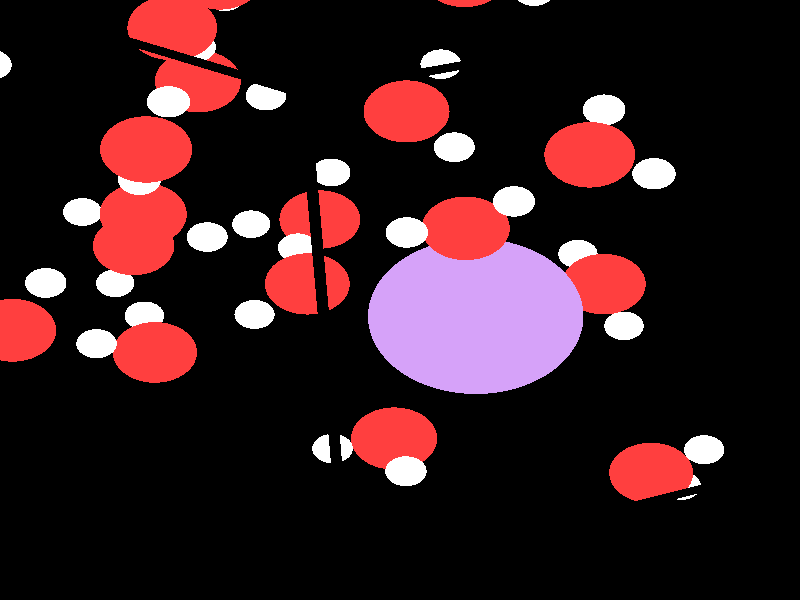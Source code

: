 #include "colors.inc"
#include "finish.inc"

global_settings {assumed_gamma 1 max_trace_level 6}
background {color White transmit 1.0}
camera {perspective
  right -9.58*x up 9.96*y
  direction 50.00*z
  location <0,0,50.00> look_at <0,0,0>}
light_source {<  2.00,   3.00,  40.00> color White
  area_light <0.70, 0, 0>, <0, 0.70, 0>, 3, 3
  adaptive 1 jitter}

#declare vmd = finish {ambient 0.0 diffuse 0.65 phong 0.1 phong_size 40.0 specular 0.5 }
#declare simple = finish {phong 0.7}
#declare ase2 = finish {ambient 0.05 brilliance 3 diffuse 0.6 metallic specular 0.7 roughness 0.04 reflection 0.15}
#declare glass2 = finish {ambient 0.01 diffuse 0.3 specular 1.0 reflection 0.25 roughness 0.001}
#declare glass = finish {ambient 0.05 diffuse 0.3 specular 1.0 roughness 0.001}
#declare ase3 = finish {ambient 0.15 brilliance 2 diffuse 0.6 metallic specular 1.0 roughness 0.001 reflection 0.0}
#declare pale = finish {ambient 0.5 diffuse 0.85 roughness 0.001 specular 0.200 }
#declare jmol = finish {ambient 0.2 diffuse 0.6 specular 1 roughness 0.001 metallic}
#declare intermediate = finish {ambient 0.3 diffuse 0.6 specular 0.1 roughness 0.04}
#declare Rcell = 0.070;
#declare Rbond = 0.100;

#macro atom(LOC, R, COL, TRANS, FIN)
  sphere{LOC, R texture{pigment{color COL transmit TRANS} finish{FIN}}}
#end
#macro constrain(LOC, R, COL, TRANS FIN)
union{torus{R, Rcell rotate 45*z texture{pigment{color COL transmit TRANS} finish{FIN}}}
      torus{R, Rcell rotate -45*z texture{pigment{color COL transmit TRANS} finish{FIN}}}
      translate LOC}
#end

cylinder {<  1.31,   8.08, -11.49>, <  6.28,   5.61,  -4.47>, Rcell pigment {Black}}
cylinder {< -6.13,   5.90,  -7.00>, < -1.15,   3.42,   0.03>, Rcell pigment {Black}}
cylinder {< -5.65,  -2.43, -10.26>, < -0.68,  -4.90,  -3.24>, Rcell pigment {Black}}
cylinder {<  1.78,  -0.25, -14.76>, <  6.75,  -2.72,  -7.73>, Rcell pigment {Black}}
cylinder {<  1.31,   8.08, -11.49>, < -6.13,   5.90,  -7.00>, Rcell pigment {Black}}
cylinder {<  6.28,   5.61,  -4.47>, < -1.15,   3.42,   0.03>, Rcell pigment {Black}}
cylinder {<  6.75,  -2.72,  -7.73>, < -0.68,  -4.90,  -3.24>, Rcell pigment {Black}}
cylinder {<  1.78,  -0.25, -14.76>, < -5.65,  -2.43, -10.26>, Rcell pigment {Black}}
cylinder {<  1.31,   8.08, -11.49>, <  1.78,  -0.25, -14.76>, Rcell pigment {Black}}
cylinder {<  6.28,   5.61,  -4.47>, <  6.75,  -2.72,  -7.73>, Rcell pigment {Black}}
cylinder {< -1.15,   3.42,   0.03>, < -0.68,  -4.90,  -3.24>, Rcell pigment {Black}}
cylinder {< -6.13,   5.90,  -7.00>, < -5.65,  -2.43, -10.26>, Rcell pigment {Black}}
atom(< -2.78,   4.17,  -7.44>, 0.59, rgb <1.00, 0.05, 0.05>, 0.0, ase2) // #0 
atom(< -7.55,   1.73,  -5.48>, 0.59, rgb <1.00, 0.05, 0.05>, 0.0, ase2) // #1 
atom(< -2.54,   6.26,  -8.78>, 0.59, rgb <1.00, 0.05, 0.05>, 0.0, ase2) // #2 
atom(<  0.09,   3.59,  -7.35>, 0.59, rgb <1.00, 0.05, 0.05>, 0.0, ase2) // #3 
atom(<  2.47,   2.62,  -4.36>, 0.59, rgb <1.00, 0.05, 0.05>, 0.0, ase2) // #4 
atom(< -1.29,   0.31,  -8.10>, 0.59, rgb <1.00, 0.05, 0.05>, 0.0, ase2) // #5 
atom(< -5.26,  -0.57,  -6.68>, 0.59, rgb <1.00, 0.05, 0.05>, 0.0, ase2) // #6 
atom(< -3.26,   2.68,  -3.63>, 0.59, rgb <1.00, 0.05, 0.05>, 0.0, ase2) // #7 
atom(<  3.54,  -3.38,  -8.86>, 0.59, rgb <1.00, 0.05, 0.05>, 0.0, ase2) // #8 
atom(< -3.44,  -1.02,  -8.61>, 0.59, rgb <1.00, 0.05, 0.05>, 0.0, ase2) // #9 
atom(< -6.48,   4.22,  -5.45>, 0.59, rgb <1.00, 0.05, 0.05>, 0.0, ase2) // #10 
atom(< -1.17,   1.63, -10.98>, 0.59, rgb <1.00, 0.05, 0.05>, 0.0, ase2) // #11 
atom(<  0.87,   6.07,  -6.33>, 0.59, rgb <1.00, 0.05, 0.05>, 0.0, ase2) // #12 
atom(< -3.87,   1.09, -10.65>, 0.59, rgb <1.00, 0.05, 0.05>, 0.0, ase2) // #13 
atom(< -0.46,   7.60,  -7.93>, 0.59, rgb <1.00, 0.05, 0.05>, 0.0, ase2) // #14 
atom(< -3.48,   1.61,  -6.59>, 0.59, rgb <1.00, 0.05, 0.05>, 0.0, ase2) // #15 
atom(<  0.29,   8.65, -11.46>, 0.59, rgb <1.00, 0.05, 0.05>, 0.0, ase2) // #16 
atom(< -0.08,  -2.63,  -7.19>, 0.59, rgb <1.00, 0.05, 0.05>, 0.0, ase2) // #17 
atom(<  2.87,   0.31,  -8.82>, 0.59, rgb <1.00, 0.05, 0.05>, 0.0, ase2) // #18 
atom(< -7.06,   0.18,  -8.55>, 0.59, rgb <1.00, 0.05, 0.05>, 0.0, ase2) // #19 
atom(< -5.01,   7.24,  -8.64>, 0.59, rgb <1.00, 0.05, 0.05>, 0.0, ase2) // #20 
atom(< -3.00,   4.97,  -5.01>, 0.59, rgb <1.00, 0.05, 0.05>, 0.0, ase2) // #21 
atom(<  0.88,   1.33,  -5.91>, 0.59, rgb <1.00, 0.05, 0.05>, 0.0, ase2) // #22 
atom(< -7.01,   2.63, -10.19>, 0.59, rgb <1.00, 0.05, 0.05>, 0.0, ase2) // #23 
atom(< -2.90,   4.99,  -8.00>, 0.28, rgb <1.00, 1.00, 1.00>, 0.0, ase2) // #24 
atom(< -1.85,   3.91,  -7.66>, 0.28, rgb <1.00, 1.00, 1.00>, 0.0, ase2) // #25 
atom(< -7.43,   1.52,  -4.52>, 0.28, rgb <1.00, 1.00, 1.00>, 0.0, ase2) // #26 
atom(< -6.91,   2.47,  -5.70>, 0.28, rgb <1.00, 1.00, 1.00>, 0.0, ase2) // #27 
atom(< -1.67,   6.72,  -8.48>, 0.28, rgb <1.00, 1.00, 1.00>, 0.0, ase2) // #28 
atom(< -2.51,   6.01,  -9.72>, 0.28, rgb <1.00, 1.00, 1.00>, 0.0, ase2) // #29 
atom(<  0.56,   4.47,  -7.11>, 0.28, rgb <1.00, 1.00, 1.00>, 0.0, ase2) // #30 
atom(<  0.74,   2.89,  -6.97>, 0.28, rgb <1.00, 1.00, 1.00>, 0.0, ase2) // #31 
atom(<  2.68,   3.46,  -4.82>, 0.28, rgb <1.00, 1.00, 1.00>, 0.0, ase2) // #32 
atom(<  3.28,   2.26,  -3.93>, 0.28, rgb <1.00, 1.00, 1.00>, 0.0, ase2) // #33 
atom(< -1.44,   1.02,  -8.83>, 0.28, rgb <1.00, 1.00, 1.00>, 0.0, ase2) // #34 
atom(< -2.03,  -0.28,  -8.28>, 0.28, rgb <1.00, 1.00, 1.00>, 0.0, ase2) // #35 
atom(< -4.80,   0.32,  -6.58>, 0.28, rgb <1.00, 1.00, 1.00>, 0.0, ase2) // #36 
atom(< -6.00,  -0.34,  -7.38>, 0.28, rgb <1.00, 1.00, 1.00>, 0.0, ase2) // #37 
atom(< -3.40,   2.18,  -4.51>, 0.28, rgb <1.00, 1.00, 1.00>, 0.0, ase2) // #38 
atom(< -3.00,   3.56,  -4.10>, 0.28, rgb <1.00, 1.00, 1.00>, 0.0, ase2) // #39 
atom(<  4.25,  -2.90,  -8.34>, 0.28, rgb <1.00, 1.00, 1.00>, 0.0, ase2) // #40 
atom(<  4.02,  -3.68,  -9.69>, 0.28, rgb <1.00, 1.00, 1.00>, 0.0, ase2) // #41 
atom(< -4.21,  -0.84,  -7.93>, 0.28, rgb <1.00, 1.00, 1.00>, 0.0, ase2) // #42 
atom(< -3.63,  -0.31,  -9.31>, 0.28, rgb <1.00, 1.00, 1.00>, 0.0, ase2) // #43 
atom(< -6.80,   4.80,  -4.66>, 0.28, rgb <1.00, 1.00, 1.00>, 0.0, ase2) // #44 
atom(< -5.44,   4.33,  -5.46>, 0.28, rgb <1.00, 1.00, 1.00>, 0.0, ase2) // #45 
atom(< -1.00,   2.57, -10.69>, 0.28, rgb <1.00, 1.00, 1.00>, 0.0, ase2) // #46 
atom(< -2.18,   1.54, -11.20>, 0.28, rgb <1.00, 1.00, 1.00>, 0.0, ase2) // #47 
atom(<  0.23,   5.86,  -5.51>, 0.28, rgb <1.00, 1.00, 1.00>, 0.0, ase2) // #48 
atom(<  1.80,   5.75,  -6.01>, 0.28, rgb <1.00, 1.00, 1.00>, 0.0, ase2) // #49 
atom(< -4.18,   0.34, -11.28>, 0.28, rgb <1.00, 1.00, 1.00>, 0.0, ase2) // #50 
atom(< -4.61,   1.77, -10.60>, 0.28, rgb <1.00, 1.00, 1.00>, 0.0, ase2) // #51 
atom(< -0.73,   8.48,  -7.53>, 0.28, rgb <1.00, 1.00, 1.00>, 0.0, ase2) // #52 
atom(<  0.13,   7.05,  -7.31>, 0.28, rgb <1.00, 1.00, 1.00>, 0.0, ase2) // #53 
atom(< -2.63,   1.19,  -6.96>, 0.28, rgb <1.00, 1.00, 1.00>, 0.0, ase2) // #54 
atom(< -3.41,   2.56,  -7.01>, 0.28, rgb <1.00, 1.00, 1.00>, 0.0, ase2) // #55 
atom(<  0.67,   7.86, -11.06>, 0.28, rgb <1.00, 1.00, 1.00>, 0.0, ase2) // #56 
atom(<  0.05,   9.28, -10.73>, 0.28, rgb <1.00, 1.00, 1.00>, 0.0, ase2) // #57 
atom(< -0.93,  -2.84,  -7.60>, 0.28, rgb <1.00, 1.00, 1.00>, 0.0, ase2) // #58 
atom(<  0.08,  -3.21,  -6.46>, 0.28, rgb <1.00, 1.00, 1.00>, 0.0, ase2) // #59 
atom(<  3.18,  -0.51,  -9.28>, 0.28, rgb <1.00, 1.00, 1.00>, 0.0, ase2) // #60 
atom(<  2.54,   0.91,  -9.61>, 0.28, rgb <1.00, 1.00, 1.00>, 0.0, ase2) // #61 
atom(< -7.15,   1.11,  -8.94>, 0.28, rgb <1.00, 1.00, 1.00>, 0.0, ase2) // #62 
atom(< -7.80,  -0.04,  -7.92>, 0.28, rgb <1.00, 1.00, 1.00>, 0.0, ase2) // #63 
atom(< -4.21,   6.75,  -8.41>, 0.28, rgb <1.00, 1.00, 1.00>, 0.0, ase2) // #64 
atom(< -5.76,   7.02,  -8.04>, 0.28, rgb <1.00, 1.00, 1.00>, 0.0, ase2) // #65 
atom(< -3.48,   5.87,  -5.19>, 0.28, rgb <1.00, 1.00, 1.00>, 0.0, ase2) // #66 
atom(< -2.75,   4.70,  -6.00>, 0.28, rgb <1.00, 1.00, 1.00>, 0.0, ase2) // #67 
atom(<  1.51,   1.81,  -5.31>, 0.28, rgb <1.00, 1.00, 1.00>, 0.0, ase2) // #68 
atom(<  0.09,   1.24,  -5.32>, 0.28, rgb <1.00, 1.00, 1.00>, 0.0, ase2) // #69 
atom(< -7.66,   2.22, -10.83>, 0.28, rgb <1.00, 1.00, 1.00>, 0.0, ase2) // #70 
atom(< -7.13,   3.63, -10.26>, 0.28, rgb <1.00, 1.00, 1.00>, 0.0, ase2) // #71 
atom(<  1.04,  -0.31,  -7.38>, 1.48, rgb <0.67, 0.36, 0.95>, 0.0, ase2) // #72 
